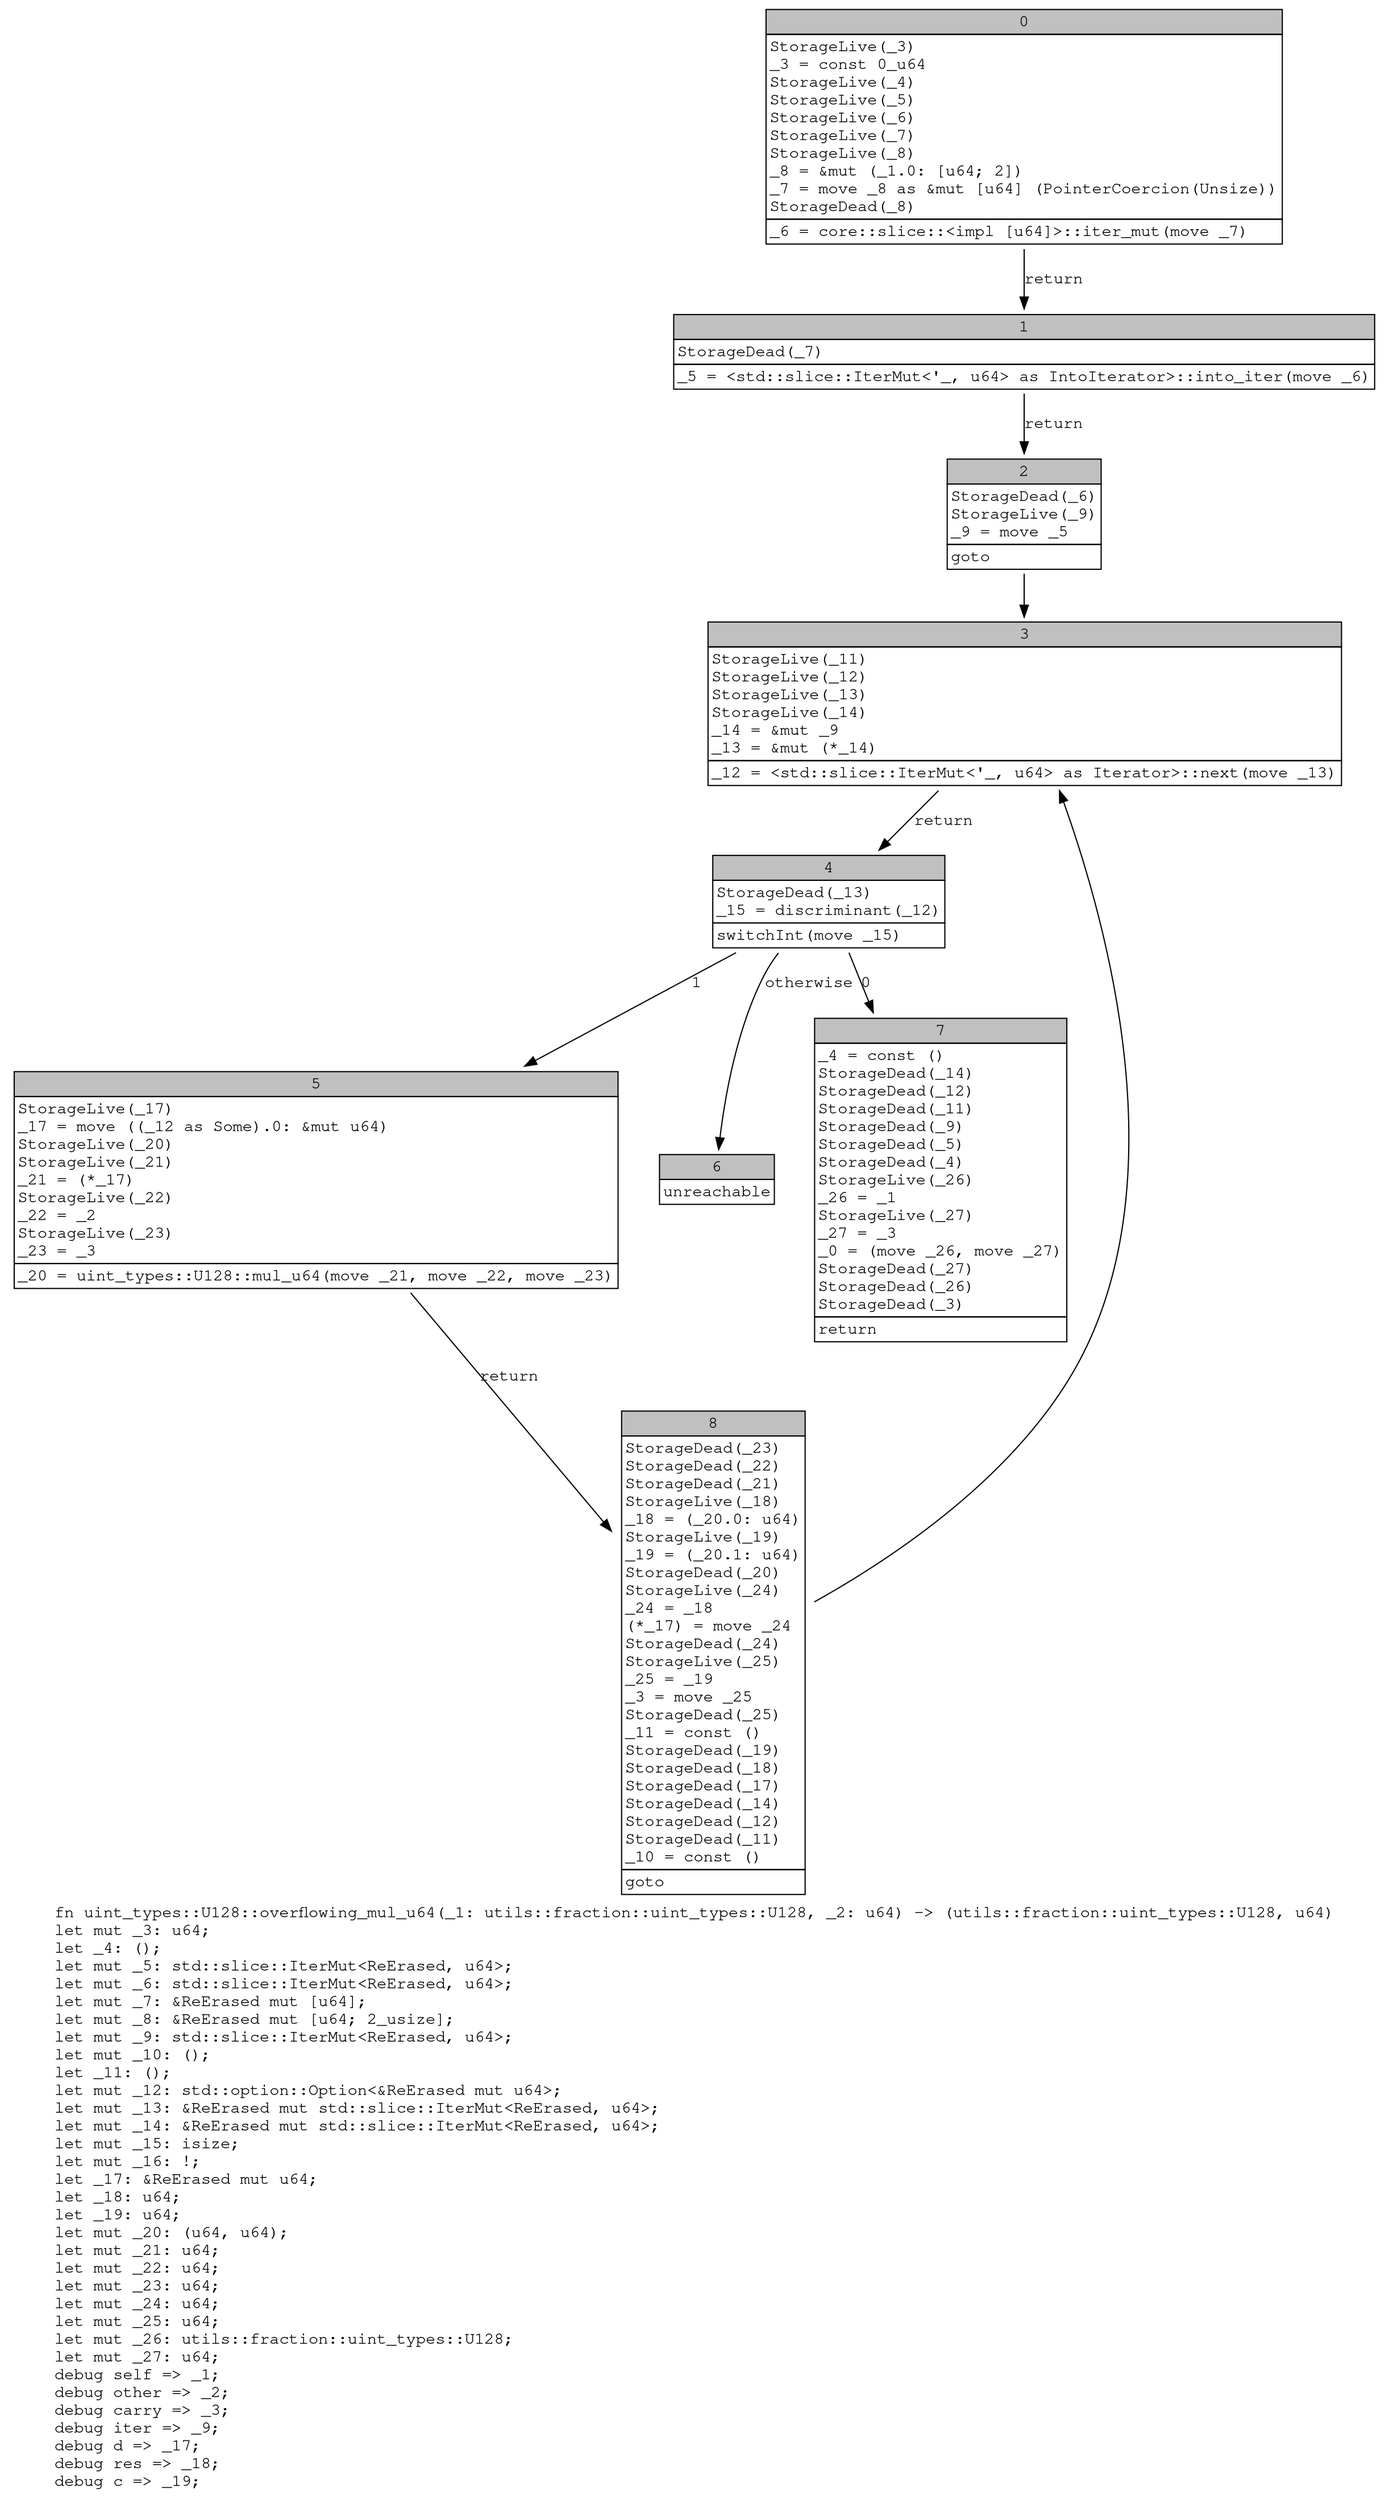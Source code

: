 digraph Mir_0_11935 {
    graph [fontname="Courier, monospace"];
    node [fontname="Courier, monospace"];
    edge [fontname="Courier, monospace"];
    label=<fn uint_types::U128::overflowing_mul_u64(_1: utils::fraction::uint_types::U128, _2: u64) -&gt; (utils::fraction::uint_types::U128, u64)<br align="left"/>let mut _3: u64;<br align="left"/>let _4: ();<br align="left"/>let mut _5: std::slice::IterMut&lt;ReErased, u64&gt;;<br align="left"/>let mut _6: std::slice::IterMut&lt;ReErased, u64&gt;;<br align="left"/>let mut _7: &amp;ReErased mut [u64];<br align="left"/>let mut _8: &amp;ReErased mut [u64; 2_usize];<br align="left"/>let mut _9: std::slice::IterMut&lt;ReErased, u64&gt;;<br align="left"/>let mut _10: ();<br align="left"/>let _11: ();<br align="left"/>let mut _12: std::option::Option&lt;&amp;ReErased mut u64&gt;;<br align="left"/>let mut _13: &amp;ReErased mut std::slice::IterMut&lt;ReErased, u64&gt;;<br align="left"/>let mut _14: &amp;ReErased mut std::slice::IterMut&lt;ReErased, u64&gt;;<br align="left"/>let mut _15: isize;<br align="left"/>let mut _16: !;<br align="left"/>let _17: &amp;ReErased mut u64;<br align="left"/>let _18: u64;<br align="left"/>let _19: u64;<br align="left"/>let mut _20: (u64, u64);<br align="left"/>let mut _21: u64;<br align="left"/>let mut _22: u64;<br align="left"/>let mut _23: u64;<br align="left"/>let mut _24: u64;<br align="left"/>let mut _25: u64;<br align="left"/>let mut _26: utils::fraction::uint_types::U128;<br align="left"/>let mut _27: u64;<br align="left"/>debug self =&gt; _1;<br align="left"/>debug other =&gt; _2;<br align="left"/>debug carry =&gt; _3;<br align="left"/>debug iter =&gt; _9;<br align="left"/>debug d =&gt; _17;<br align="left"/>debug res =&gt; _18;<br align="left"/>debug c =&gt; _19;<br align="left"/>>;
    bb0__0_11935 [shape="none", label=<<table border="0" cellborder="1" cellspacing="0"><tr><td bgcolor="gray" align="center" colspan="1">0</td></tr><tr><td align="left" balign="left">StorageLive(_3)<br/>_3 = const 0_u64<br/>StorageLive(_4)<br/>StorageLive(_5)<br/>StorageLive(_6)<br/>StorageLive(_7)<br/>StorageLive(_8)<br/>_8 = &amp;mut (_1.0: [u64; 2])<br/>_7 = move _8 as &amp;mut [u64] (PointerCoercion(Unsize))<br/>StorageDead(_8)<br/></td></tr><tr><td align="left">_6 = core::slice::&lt;impl [u64]&gt;::iter_mut(move _7)</td></tr></table>>];
    bb1__0_11935 [shape="none", label=<<table border="0" cellborder="1" cellspacing="0"><tr><td bgcolor="gray" align="center" colspan="1">1</td></tr><tr><td align="left" balign="left">StorageDead(_7)<br/></td></tr><tr><td align="left">_5 = &lt;std::slice::IterMut&lt;'_, u64&gt; as IntoIterator&gt;::into_iter(move _6)</td></tr></table>>];
    bb2__0_11935 [shape="none", label=<<table border="0" cellborder="1" cellspacing="0"><tr><td bgcolor="gray" align="center" colspan="1">2</td></tr><tr><td align="left" balign="left">StorageDead(_6)<br/>StorageLive(_9)<br/>_9 = move _5<br/></td></tr><tr><td align="left">goto</td></tr></table>>];
    bb3__0_11935 [shape="none", label=<<table border="0" cellborder="1" cellspacing="0"><tr><td bgcolor="gray" align="center" colspan="1">3</td></tr><tr><td align="left" balign="left">StorageLive(_11)<br/>StorageLive(_12)<br/>StorageLive(_13)<br/>StorageLive(_14)<br/>_14 = &amp;mut _9<br/>_13 = &amp;mut (*_14)<br/></td></tr><tr><td align="left">_12 = &lt;std::slice::IterMut&lt;'_, u64&gt; as Iterator&gt;::next(move _13)</td></tr></table>>];
    bb4__0_11935 [shape="none", label=<<table border="0" cellborder="1" cellspacing="0"><tr><td bgcolor="gray" align="center" colspan="1">4</td></tr><tr><td align="left" balign="left">StorageDead(_13)<br/>_15 = discriminant(_12)<br/></td></tr><tr><td align="left">switchInt(move _15)</td></tr></table>>];
    bb5__0_11935 [shape="none", label=<<table border="0" cellborder="1" cellspacing="0"><tr><td bgcolor="gray" align="center" colspan="1">5</td></tr><tr><td align="left" balign="left">StorageLive(_17)<br/>_17 = move ((_12 as Some).0: &amp;mut u64)<br/>StorageLive(_20)<br/>StorageLive(_21)<br/>_21 = (*_17)<br/>StorageLive(_22)<br/>_22 = _2<br/>StorageLive(_23)<br/>_23 = _3<br/></td></tr><tr><td align="left">_20 = uint_types::U128::mul_u64(move _21, move _22, move _23)</td></tr></table>>];
    bb6__0_11935 [shape="none", label=<<table border="0" cellborder="1" cellspacing="0"><tr><td bgcolor="gray" align="center" colspan="1">6</td></tr><tr><td align="left">unreachable</td></tr></table>>];
    bb7__0_11935 [shape="none", label=<<table border="0" cellborder="1" cellspacing="0"><tr><td bgcolor="gray" align="center" colspan="1">7</td></tr><tr><td align="left" balign="left">_4 = const ()<br/>StorageDead(_14)<br/>StorageDead(_12)<br/>StorageDead(_11)<br/>StorageDead(_9)<br/>StorageDead(_5)<br/>StorageDead(_4)<br/>StorageLive(_26)<br/>_26 = _1<br/>StorageLive(_27)<br/>_27 = _3<br/>_0 = (move _26, move _27)<br/>StorageDead(_27)<br/>StorageDead(_26)<br/>StorageDead(_3)<br/></td></tr><tr><td align="left">return</td></tr></table>>];
    bb8__0_11935 [shape="none", label=<<table border="0" cellborder="1" cellspacing="0"><tr><td bgcolor="gray" align="center" colspan="1">8</td></tr><tr><td align="left" balign="left">StorageDead(_23)<br/>StorageDead(_22)<br/>StorageDead(_21)<br/>StorageLive(_18)<br/>_18 = (_20.0: u64)<br/>StorageLive(_19)<br/>_19 = (_20.1: u64)<br/>StorageDead(_20)<br/>StorageLive(_24)<br/>_24 = _18<br/>(*_17) = move _24<br/>StorageDead(_24)<br/>StorageLive(_25)<br/>_25 = _19<br/>_3 = move _25<br/>StorageDead(_25)<br/>_11 = const ()<br/>StorageDead(_19)<br/>StorageDead(_18)<br/>StorageDead(_17)<br/>StorageDead(_14)<br/>StorageDead(_12)<br/>StorageDead(_11)<br/>_10 = const ()<br/></td></tr><tr><td align="left">goto</td></tr></table>>];
    bb0__0_11935 -> bb1__0_11935 [label="return"];
    bb1__0_11935 -> bb2__0_11935 [label="return"];
    bb2__0_11935 -> bb3__0_11935 [label=""];
    bb3__0_11935 -> bb4__0_11935 [label="return"];
    bb4__0_11935 -> bb7__0_11935 [label="0"];
    bb4__0_11935 -> bb5__0_11935 [label="1"];
    bb4__0_11935 -> bb6__0_11935 [label="otherwise"];
    bb5__0_11935 -> bb8__0_11935 [label="return"];
    bb8__0_11935 -> bb3__0_11935 [label=""];
}
